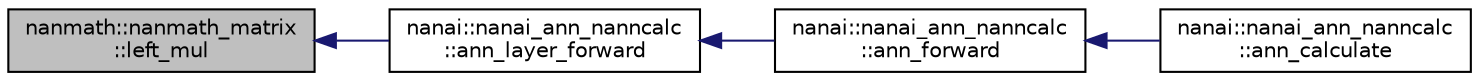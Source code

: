 digraph "nanmath::nanmath_matrix::left_mul"
{
  edge [fontname="Helvetica",fontsize="10",labelfontname="Helvetica",labelfontsize="10"];
  node [fontname="Helvetica",fontsize="10",shape=record];
  rankdir="LR";
  Node1 [label="nanmath::nanmath_matrix\l::left_mul",height=0.2,width=0.4,color="black", fillcolor="grey75", style="filled", fontcolor="black"];
  Node1 -> Node2 [dir="back",color="midnightblue",fontsize="10",style="solid",fontname="Helvetica"];
  Node2 [label="nanai::nanai_ann_nanncalc\l::ann_layer_forward",height=0.2,width=0.4,color="black", fillcolor="white", style="filled",URL="$classnanai_1_1nanai__ann__nanncalc.html#af70fe54abb55d464459e2ce4548b1ff2"];
  Node2 -> Node3 [dir="back",color="midnightblue",fontsize="10",style="solid",fontname="Helvetica"];
  Node3 [label="nanai::nanai_ann_nanncalc\l::ann_forward",height=0.2,width=0.4,color="black", fillcolor="white", style="filled",URL="$classnanai_1_1nanai__ann__nanncalc.html#a59b33730cd75893be549ba6cbe1cd7aa"];
  Node3 -> Node4 [dir="back",color="midnightblue",fontsize="10",style="solid",fontname="Helvetica"];
  Node4 [label="nanai::nanai_ann_nanncalc\l::ann_calculate",height=0.2,width=0.4,color="black", fillcolor="white", style="filled",URL="$classnanai_1_1nanai__ann__nanncalc.html#aeebc06b5241f6f9e1e5b78daa7e31911"];
}

